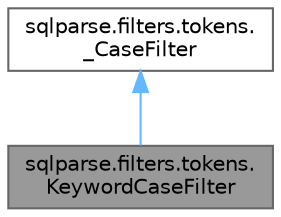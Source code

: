 digraph "sqlparse.filters.tokens.KeywordCaseFilter"
{
 // LATEX_PDF_SIZE
  bgcolor="transparent";
  edge [fontname=Helvetica,fontsize=10,labelfontname=Helvetica,labelfontsize=10];
  node [fontname=Helvetica,fontsize=10,shape=box,height=0.2,width=0.4];
  Node1 [id="Node000001",label="sqlparse.filters.tokens.\lKeywordCaseFilter",height=0.2,width=0.4,color="gray40", fillcolor="grey60", style="filled", fontcolor="black",tooltip=" "];
  Node2 -> Node1 [id="edge2_Node000001_Node000002",dir="back",color="steelblue1",style="solid",tooltip=" "];
  Node2 [id="Node000002",label="sqlparse.filters.tokens.\l_CaseFilter",height=0.2,width=0.4,color="gray40", fillcolor="white", style="filled",URL="$classsqlparse_1_1filters_1_1tokens_1_1__CaseFilter.html",tooltip=" "];
}
